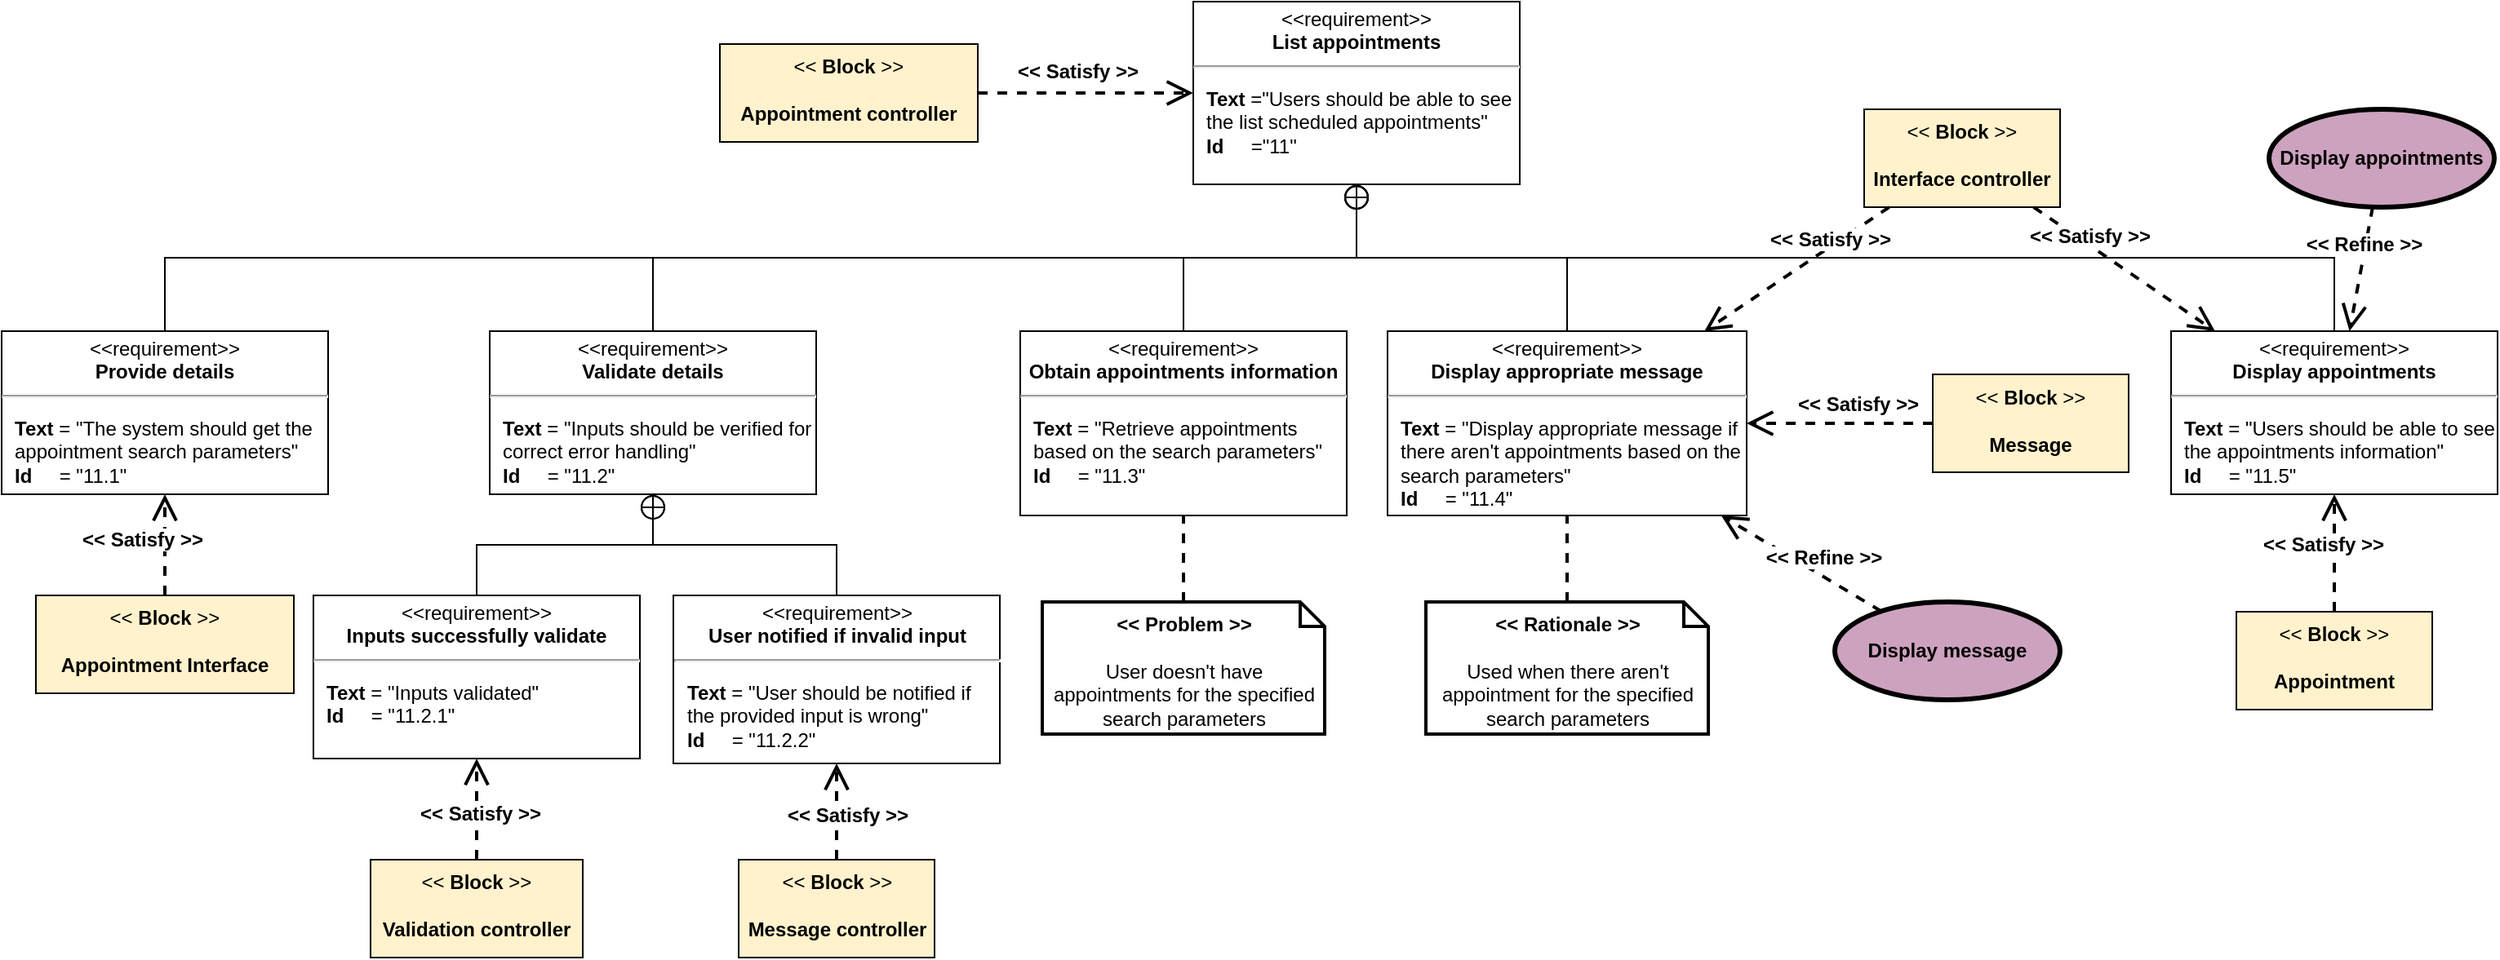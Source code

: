<mxfile version="24.4.10" type="github">
  <diagram name="Page-1" id="T_TUrl57_qO42ONMsJEx">
    <mxGraphModel dx="1176" dy="249" grid="0" gridSize="10" guides="1" tooltips="1" connect="1" arrows="1" fold="1" page="0" pageScale="1" pageWidth="827" pageHeight="1169" math="0" shadow="0">
      <root>
        <mxCell id="0" />
        <mxCell id="1" parent="0" />
        <mxCell id="k6tlBCFo0J_A2OAQhTOj-1" value="&lt;p style=&quot;margin:0px;margin-top:4px;text-align:center;&quot;&gt;&amp;lt;&amp;lt;requirement&amp;gt;&amp;gt;&lt;br&gt;&lt;b&gt;List appointments&lt;/b&gt;&lt;/p&gt;&lt;hr&gt;&lt;p&gt;&lt;/p&gt;&lt;p style=&quot;margin:0px;margin-left:8px;text-align:left;&quot;&gt;&lt;b&gt;Text&amp;nbsp;&lt;/b&gt;=&quot;Users should be able to see the list scheduled appointments&quot;&lt;br&gt;&lt;b&gt;Id&amp;nbsp; &amp;nbsp; &amp;nbsp;&lt;/b&gt;=&quot;11&quot;&lt;/p&gt;" style="shape=rect;overflow=fill;html=1;whiteSpace=wrap;align=center;" parent="1" vertex="1">
          <mxGeometry x="755" y="666" width="200" height="112" as="geometry" />
        </mxCell>
        <mxCell id="k6tlBCFo0J_A2OAQhTOj-3" value="" style="endArrow=circlePlus;html=1;rounded=0;strokeWidth=1;endFill=0;entryX=0.5;entryY=1;entryDx=0;entryDy=0;exitX=0.5;exitY=0;exitDx=0;exitDy=0;edgeStyle=orthogonalEdgeStyle;" parent="1" source="k6tlBCFo0J_A2OAQhTOj-5" target="k6tlBCFo0J_A2OAQhTOj-1" edge="1">
          <mxGeometry width="50" height="50" relative="1" as="geometry">
            <mxPoint x="505" y="868" as="sourcePoint" />
            <mxPoint x="704.375" y="805" as="targetPoint" />
          </mxGeometry>
        </mxCell>
        <mxCell id="k6tlBCFo0J_A2OAQhTOj-4" value="" style="endArrow=circlePlus;html=1;rounded=0;strokeWidth=1;endFill=0;entryX=0.5;entryY=1;entryDx=0;entryDy=0;exitX=0.5;exitY=0;exitDx=0;exitDy=0;edgeStyle=orthogonalEdgeStyle;" parent="1" source="k6tlBCFo0J_A2OAQhTOj-7" target="k6tlBCFo0J_A2OAQhTOj-1" edge="1">
          <mxGeometry width="50" height="50" relative="1" as="geometry">
            <mxPoint x="1526" y="868" as="sourcePoint" />
            <mxPoint x="711" y="781" as="targetPoint" />
          </mxGeometry>
        </mxCell>
        <mxCell id="k6tlBCFo0J_A2OAQhTOj-5" value="&lt;p style=&quot;margin:0px;margin-top:4px;text-align:center;&quot;&gt;&amp;lt;&amp;lt;requirement&amp;gt;&amp;gt;&lt;br&gt;&lt;b&gt;Validate details&lt;/b&gt;&lt;/p&gt;&lt;hr&gt;&lt;p&gt;&lt;/p&gt;&lt;p style=&quot;margin:0px;margin-left:8px;text-align:left;&quot;&gt;&lt;b&gt;Text&amp;nbsp;&lt;/b&gt;= &quot;Inputs should be verified for correct error handling&quot;&lt;br&gt;&lt;b&gt;Id&amp;nbsp; &amp;nbsp; &amp;nbsp;&lt;/b&gt;= &quot;11.2&quot;&lt;/p&gt;" style="shape=rect;overflow=fill;html=1;whiteSpace=wrap;align=center;" parent="1" vertex="1">
          <mxGeometry x="324" y="868" width="200" height="100" as="geometry" />
        </mxCell>
        <mxCell id="k6tlBCFo0J_A2OAQhTOj-7" value="&lt;p style=&quot;margin:0px;margin-top:4px;text-align:center;&quot;&gt;&amp;lt;&amp;lt;requirement&amp;gt;&amp;gt;&lt;br&gt;&lt;b&gt;Display appointments&lt;/b&gt;&lt;/p&gt;&lt;hr&gt;&lt;p&gt;&lt;/p&gt;&lt;p style=&quot;margin:0px;margin-left:8px;text-align:left;&quot;&gt;&lt;b&gt;Text&amp;nbsp;&lt;/b&gt;= &quot;Users should be able to see the appointments information&quot;&lt;br&gt;&lt;b&gt;Id&amp;nbsp; &amp;nbsp; &amp;nbsp;&lt;/b&gt;= &quot;11.5&quot;&lt;/p&gt;" style="shape=rect;overflow=fill;html=1;whiteSpace=wrap;align=center;" parent="1" vertex="1">
          <mxGeometry x="1354" y="868" width="200" height="100" as="geometry" />
        </mxCell>
        <mxCell id="k6tlBCFo0J_A2OAQhTOj-8" value="Display message" style="shape=ellipse;html=1;strokeWidth=3;fontStyle=1;whiteSpace=wrap;align=center;perimeter=ellipsePerimeter;fillColor=#CDA2BE;" parent="1" vertex="1">
          <mxGeometry x="1148" y="1034" width="138" height="60" as="geometry" />
        </mxCell>
        <mxCell id="k6tlBCFo0J_A2OAQhTOj-9" value="&lt;font style=&quot;font-size: 12px;&quot;&gt;&lt;b&gt;&amp;lt;&amp;lt; Refine &amp;gt;&amp;gt;&lt;/b&gt;&lt;/font&gt;" style="edgeStyle=none;html=1;endArrow=open;endSize=12;dashed=1;verticalAlign=bottom;rounded=0;strokeWidth=2;" parent="1" source="k6tlBCFo0J_A2OAQhTOj-8" target="k6tlBCFo0J_A2OAQhTOj-30" edge="1">
          <mxGeometry x="-0.266" y="-2" width="160" relative="1" as="geometry">
            <mxPoint x="1169" y="1056" as="sourcePoint" />
            <mxPoint x="1242" y="968" as="targetPoint" />
            <mxPoint as="offset" />
          </mxGeometry>
        </mxCell>
        <mxCell id="k6tlBCFo0J_A2OAQhTOj-10" value="&lt;p style=&quot;margin:0px;margin-top:4px;text-align:center;&quot;&gt;&amp;lt;&amp;lt;requirement&amp;gt;&amp;gt;&lt;br&gt;&lt;b&gt;Provide details&lt;/b&gt;&lt;/p&gt;&lt;hr&gt;&lt;p&gt;&lt;/p&gt;&lt;p style=&quot;margin:0px;margin-left:8px;text-align:left;&quot;&gt;&lt;b&gt;Text&amp;nbsp;&lt;/b&gt;= &quot;The system should get the appointment search parameters&quot;&lt;br&gt;&lt;b&gt;Id&amp;nbsp; &amp;nbsp; &amp;nbsp;&lt;/b&gt;= &quot;11.1&quot;&lt;/p&gt;" style="shape=rect;overflow=fill;html=1;whiteSpace=wrap;align=center;" parent="1" vertex="1">
          <mxGeometry x="25" y="868" width="200" height="100" as="geometry" />
        </mxCell>
        <mxCell id="k6tlBCFo0J_A2OAQhTOj-11" value="" style="endArrow=circlePlus;html=1;rounded=0;strokeWidth=1;endFill=0;entryX=0.5;entryY=1;entryDx=0;entryDy=0;exitX=0.5;exitY=0;exitDx=0;exitDy=0;edgeStyle=orthogonalEdgeStyle;" parent="1" source="k6tlBCFo0J_A2OAQhTOj-10" target="k6tlBCFo0J_A2OAQhTOj-1" edge="1">
          <mxGeometry width="50" height="50" relative="1" as="geometry">
            <mxPoint x="525" y="878" as="sourcePoint" />
            <mxPoint x="1234" y="781" as="targetPoint" />
          </mxGeometry>
        </mxCell>
        <mxCell id="k6tlBCFo0J_A2OAQhTOj-12" value="&amp;lt;&amp;lt; &lt;b&gt;Block &lt;/b&gt;&amp;gt;&amp;gt;&lt;div&gt;&lt;br&gt;&lt;b&gt;Validation controller&lt;/b&gt;&lt;/div&gt;" style="shape=rect;html=1;whiteSpace=wrap;align=center;verticalAlign=top;fillColor=#FFF2CC;" parent="1" vertex="1">
          <mxGeometry x="251" y="1192" width="130" height="60" as="geometry" />
        </mxCell>
        <mxCell id="k6tlBCFo0J_A2OAQhTOj-13" value="&lt;font style=&quot;font-size: 12px;&quot;&gt;&lt;b&gt;&amp;lt;&amp;lt; Satisfy &amp;gt;&amp;gt;&lt;/b&gt;&lt;/font&gt;" style="edgeStyle=none;html=1;endArrow=open;endSize=12;dashed=1;verticalAlign=bottom;rounded=0;strokeWidth=2;" parent="1" source="k6tlBCFo0J_A2OAQhTOj-12" target="l1gCy3AUZsN4wNy_-pV3-4" edge="1">
          <mxGeometry x="-0.375" y="-2" width="160" relative="1" as="geometry">
            <mxPoint x="353" y="1095" as="sourcePoint" />
            <mxPoint x="270" y="1143" as="targetPoint" />
            <mxPoint as="offset" />
          </mxGeometry>
        </mxCell>
        <mxCell id="k6tlBCFo0J_A2OAQhTOj-16" value="&amp;lt;&amp;lt; &lt;b&gt;Block &lt;/b&gt;&amp;gt;&amp;gt;&lt;div&gt;&lt;br&gt;&lt;b&gt;Interface controller&lt;/b&gt;&lt;/div&gt;" style="shape=rect;html=1;whiteSpace=wrap;align=center;verticalAlign=top;fillColor=#FFF2CC;" parent="1" vertex="1">
          <mxGeometry x="1166" y="732" width="120" height="60" as="geometry" />
        </mxCell>
        <mxCell id="k6tlBCFo0J_A2OAQhTOj-17" value="&lt;font style=&quot;font-size: 12px;&quot;&gt;&lt;b&gt;&amp;lt;&amp;lt; Satisfy &amp;gt;&amp;gt;&lt;/b&gt;&lt;/font&gt;" style="edgeStyle=none;html=1;endArrow=open;endSize=12;dashed=1;verticalAlign=bottom;rounded=0;strokeWidth=2;" parent="1" source="k6tlBCFo0J_A2OAQhTOj-16" target="k6tlBCFo0J_A2OAQhTOj-7" edge="1">
          <mxGeometry x="-0.35" y="-3" width="160" relative="1" as="geometry">
            <mxPoint x="1555" y="1191" as="sourcePoint" />
            <mxPoint x="1599" y="1097" as="targetPoint" />
            <mxPoint as="offset" />
          </mxGeometry>
        </mxCell>
        <mxCell id="k6tlBCFo0J_A2OAQhTOj-18" style="rounded=0;orthogonalLoop=1;jettySize=auto;html=1;endArrow=none;endFill=0;dashed=1;strokeWidth=2;" parent="1" source="k6tlBCFo0J_A2OAQhTOj-23" target="k6tlBCFo0J_A2OAQhTOj-30" edge="1">
          <mxGeometry relative="1" as="geometry">
            <mxPoint x="1066" y="1188" as="sourcePoint" />
            <mxPoint x="770.212" y="970.0" as="targetPoint" />
          </mxGeometry>
        </mxCell>
        <mxCell id="k6tlBCFo0J_A2OAQhTOj-19" value="&lt;span style=&quot;background-color: initial;&quot;&gt;&lt;b&gt;&amp;lt;&amp;lt; Problem &amp;gt;&amp;gt;&lt;/b&gt;&lt;/span&gt;&lt;div&gt;&lt;div style=&quot;font-weight: bold; text-align: left;&quot;&gt;&lt;br&gt;&lt;/div&gt;&lt;div style=&quot;&quot;&gt;User doesn&#39;t have appointments for the specified search parameters&lt;/div&gt;&lt;/div&gt;" style="shape=note;size=15;align=center;spacingLeft=0;html=1;whiteSpace=wrap;verticalAlign=top;strokeWidth=2;" parent="1" vertex="1">
          <mxGeometry x="662.5" y="1034" width="173" height="81" as="geometry" />
        </mxCell>
        <mxCell id="k6tlBCFo0J_A2OAQhTOj-23" value="&lt;span style=&quot;background-color: initial;&quot;&gt;&lt;b&gt;&amp;lt;&amp;lt; Rationale &amp;gt;&amp;gt;&lt;/b&gt;&lt;/span&gt;&lt;div&gt;&lt;div style=&quot;font-weight: bold; text-align: left;&quot;&gt;&lt;br&gt;&lt;/div&gt;&lt;div style=&quot;&quot;&gt;Used when there aren&#39;t appointment for the specified search parameters&lt;/div&gt;&lt;/div&gt;" style="shape=note;size=15;align=center;spacingLeft=0;html=1;whiteSpace=wrap;verticalAlign=top;strokeWidth=2;" parent="1" vertex="1">
          <mxGeometry x="897.5" y="1034" width="173" height="81" as="geometry" />
        </mxCell>
        <mxCell id="k6tlBCFo0J_A2OAQhTOj-24" style="rounded=0;orthogonalLoop=1;jettySize=auto;html=1;endArrow=none;endFill=0;dashed=1;strokeWidth=2;" parent="1" source="k6tlBCFo0J_A2OAQhTOj-19" target="k6tlBCFo0J_A2OAQhTOj-29" edge="1">
          <mxGeometry relative="1" as="geometry">
            <mxPoint x="981" y="1251" as="sourcePoint" />
            <mxPoint x="1075" y="968" as="targetPoint" />
          </mxGeometry>
        </mxCell>
        <mxCell id="k6tlBCFo0J_A2OAQhTOj-28" value="" style="endArrow=circlePlus;html=1;rounded=0;strokeWidth=1;endFill=0;entryX=0.5;entryY=1;entryDx=0;entryDy=0;exitX=0.5;exitY=0;exitDx=0;exitDy=0;edgeStyle=orthogonalEdgeStyle;" parent="1" source="k6tlBCFo0J_A2OAQhTOj-29" target="k6tlBCFo0J_A2OAQhTOj-1" edge="1">
          <mxGeometry width="50" height="50" relative="1" as="geometry">
            <mxPoint x="857.0" y="870.0" as="sourcePoint" />
            <mxPoint x="906" y="782" as="targetPoint" />
          </mxGeometry>
        </mxCell>
        <mxCell id="k6tlBCFo0J_A2OAQhTOj-29" value="&lt;p style=&quot;margin:0px;margin-top:4px;text-align:center;&quot;&gt;&amp;lt;&amp;lt;requirement&amp;gt;&amp;gt;&lt;br&gt;&lt;b&gt;Obtain appointments information&lt;/b&gt;&lt;/p&gt;&lt;hr&gt;&lt;p&gt;&lt;/p&gt;&lt;p style=&quot;margin:0px;margin-left:8px;text-align:left;&quot;&gt;&lt;b&gt;Text&amp;nbsp;&lt;/b&gt;= &quot;Retrieve appointments based on the search parameters&quot;&lt;br&gt;&lt;b&gt;Id&amp;nbsp; &amp;nbsp; &amp;nbsp;&lt;/b&gt;= &quot;11.3&quot;&lt;/p&gt;" style="shape=rect;overflow=fill;html=1;whiteSpace=wrap;align=center;" parent="1" vertex="1">
          <mxGeometry x="649" y="868" width="200" height="113" as="geometry" />
        </mxCell>
        <mxCell id="k6tlBCFo0J_A2OAQhTOj-30" value="&lt;p style=&quot;margin:0px;margin-top:4px;text-align:center;&quot;&gt;&amp;lt;&amp;lt;requirement&amp;gt;&amp;gt;&lt;br&gt;&lt;b&gt;Display appropriate message&lt;/b&gt;&lt;/p&gt;&lt;hr&gt;&lt;p&gt;&lt;/p&gt;&lt;p style=&quot;margin:0px;margin-left:8px;text-align:left;&quot;&gt;&lt;b&gt;Text&amp;nbsp;&lt;/b&gt;= &quot;Display appropriate message if there aren&#39;t appointments based on the search parameters&quot;&lt;br&gt;&lt;b&gt;Id&amp;nbsp; &amp;nbsp; &amp;nbsp;&lt;/b&gt;= &quot;11.4&quot;&lt;/p&gt;" style="shape=rect;overflow=fill;html=1;whiteSpace=wrap;align=center;" parent="1" vertex="1">
          <mxGeometry x="874" y="868" width="220" height="113" as="geometry" />
        </mxCell>
        <mxCell id="k6tlBCFo0J_A2OAQhTOj-32" value="" style="endArrow=circlePlus;html=1;rounded=0;strokeWidth=1;endFill=0;entryX=0.5;entryY=1;entryDx=0;entryDy=0;exitX=0.5;exitY=0;exitDx=0;exitDy=0;edgeStyle=orthogonalEdgeStyle;" parent="1" source="k6tlBCFo0J_A2OAQhTOj-30" target="k6tlBCFo0J_A2OAQhTOj-1" edge="1">
          <mxGeometry width="50" height="50" relative="1" as="geometry">
            <mxPoint x="865" y="878" as="sourcePoint" />
            <mxPoint x="906" y="782" as="targetPoint" />
          </mxGeometry>
        </mxCell>
        <mxCell id="k6tlBCFo0J_A2OAQhTOj-33" value="&amp;lt;&amp;lt; &lt;b&gt;Block &lt;/b&gt;&amp;gt;&amp;gt;&lt;div&gt;&lt;br&gt;&lt;b&gt;Appointment&lt;/b&gt;&lt;/div&gt;" style="shape=rect;html=1;whiteSpace=wrap;align=center;verticalAlign=top;fillColor=#FFF2CC;" parent="1" vertex="1">
          <mxGeometry x="1394" y="1040" width="120" height="60" as="geometry" />
        </mxCell>
        <mxCell id="k6tlBCFo0J_A2OAQhTOj-34" value="&lt;font style=&quot;font-size: 12px;&quot;&gt;&lt;b&gt;&amp;lt;&amp;lt; Satisfy &amp;gt;&amp;gt;&lt;/b&gt;&lt;/font&gt;" style="edgeStyle=none;html=1;endArrow=open;endSize=12;dashed=1;verticalAlign=bottom;rounded=0;strokeWidth=2;" parent="1" source="k6tlBCFo0J_A2OAQhTOj-33" target="k6tlBCFo0J_A2OAQhTOj-7" edge="1">
          <mxGeometry x="-0.105" y="7" width="160" relative="1" as="geometry">
            <mxPoint x="1661" y="1381" as="sourcePoint" />
            <mxPoint x="1520" y="1093.544" as="targetPoint" />
            <mxPoint as="offset" />
          </mxGeometry>
        </mxCell>
        <mxCell id="k6tlBCFo0J_A2OAQhTOj-35" value="&lt;font style=&quot;font-size: 12px;&quot;&gt;&lt;b&gt;&amp;lt;&amp;lt; Satisfy &amp;gt;&amp;gt;&lt;/b&gt;&lt;/font&gt;" style="edgeStyle=none;html=1;endArrow=open;endSize=12;dashed=1;verticalAlign=bottom;rounded=0;strokeWidth=2;" parent="1" source="k6tlBCFo0J_A2OAQhTOj-16" target="k6tlBCFo0J_A2OAQhTOj-30" edge="1">
          <mxGeometry x="-0.321" y="4" width="160" relative="1" as="geometry">
            <mxPoint x="1334" y="795" as="sourcePoint" />
            <mxPoint x="1489" y="886" as="targetPoint" />
            <mxPoint as="offset" />
          </mxGeometry>
        </mxCell>
        <mxCell id="iZoHA22_Y5u8gmJo2MV3-2" value="Display appointments" style="shape=ellipse;html=1;strokeWidth=3;fontStyle=1;whiteSpace=wrap;align=center;perimeter=ellipsePerimeter;fillColor=#CDA2BE;" parent="1" vertex="1">
          <mxGeometry x="1414.0" y="732" width="138" height="60" as="geometry" />
        </mxCell>
        <mxCell id="iZoHA22_Y5u8gmJo2MV3-3" value="&lt;font style=&quot;font-size: 12px;&quot;&gt;&lt;b&gt;&amp;lt;&amp;lt; Refine &amp;gt;&amp;gt;&lt;/b&gt;&lt;/font&gt;" style="edgeStyle=none;html=1;endArrow=open;endSize=12;dashed=1;verticalAlign=bottom;rounded=0;strokeWidth=2;" parent="1" source="iZoHA22_Y5u8gmJo2MV3-2" target="k6tlBCFo0J_A2OAQhTOj-7" edge="1">
          <mxGeometry x="-0.161" width="160" relative="1" as="geometry">
            <mxPoint x="1702.43" y="1020" as="sourcePoint" />
            <mxPoint x="1742.43" y="945" as="targetPoint" />
            <mxPoint as="offset" />
          </mxGeometry>
        </mxCell>
        <mxCell id="l1gCy3AUZsN4wNy_-pV3-3" value="" style="endArrow=circlePlus;html=1;rounded=0;strokeWidth=1;endFill=0;entryX=0.5;entryY=1;entryDx=0;entryDy=0;exitX=0.5;exitY=0;exitDx=0;exitDy=0;edgeStyle=orthogonalEdgeStyle;" parent="1" source="l1gCy3AUZsN4wNy_-pV3-4" target="k6tlBCFo0J_A2OAQhTOj-5" edge="1">
          <mxGeometry width="50" height="50" relative="1" as="geometry">
            <mxPoint x="202" y="1245" as="sourcePoint" />
            <mxPoint x="920" y="1155" as="targetPoint" />
          </mxGeometry>
        </mxCell>
        <mxCell id="l1gCy3AUZsN4wNy_-pV3-4" value="&lt;p style=&quot;margin:0px;margin-top:4px;text-align:center;&quot;&gt;&amp;lt;&amp;lt;requirement&amp;gt;&amp;gt;&lt;br&gt;&lt;b&gt;Inputs successfully validate&lt;/b&gt;&lt;/p&gt;&lt;hr&gt;&lt;p&gt;&lt;/p&gt;&lt;p style=&quot;margin:0px;margin-left:8px;text-align:left;&quot;&gt;&lt;b&gt;Text&amp;nbsp;&lt;/b&gt;= &quot;Inputs validated&quot;&lt;br&gt;&lt;b&gt;Id&amp;nbsp; &amp;nbsp; &amp;nbsp;&lt;/b&gt;= &quot;11.2.1&quot;&lt;/p&gt;" style="shape=rect;overflow=fill;html=1;whiteSpace=wrap;align=center;" parent="1" vertex="1">
          <mxGeometry x="216" y="1030" width="200" height="100" as="geometry" />
        </mxCell>
        <mxCell id="l1gCy3AUZsN4wNy_-pV3-6" value="" style="endArrow=circlePlus;html=1;rounded=0;strokeWidth=1;endFill=0;entryX=0.5;entryY=1;entryDx=0;entryDy=0;exitX=0.5;exitY=0;exitDx=0;exitDy=0;edgeStyle=orthogonalEdgeStyle;" parent="1" source="l1gCy3AUZsN4wNy_-pV3-9" target="k6tlBCFo0J_A2OAQhTOj-5" edge="1">
          <mxGeometry width="50" height="50" relative="1" as="geometry">
            <mxPoint x="534.5" y="1126" as="sourcePoint" />
            <mxPoint x="434" y="978" as="targetPoint" />
          </mxGeometry>
        </mxCell>
        <mxCell id="l1gCy3AUZsN4wNy_-pV3-7" value="&amp;lt;&amp;lt; &lt;b&gt;Block &lt;/b&gt;&amp;gt;&amp;gt;&lt;div&gt;&lt;br&gt;&lt;b&gt;Message controller&lt;/b&gt;&lt;/div&gt;" style="shape=rect;html=1;whiteSpace=wrap;align=center;verticalAlign=top;fillColor=#FFF2CC;" parent="1" vertex="1">
          <mxGeometry x="476.5" y="1192" width="120" height="60" as="geometry" />
        </mxCell>
        <mxCell id="l1gCy3AUZsN4wNy_-pV3-8" value="&lt;font style=&quot;font-size: 12px;&quot;&gt;&lt;b&gt;&amp;lt;&amp;lt; Satisfy &amp;gt;&amp;gt;&lt;/b&gt;&lt;/font&gt;" style="edgeStyle=none;html=1;endArrow=open;endSize=12;dashed=1;verticalAlign=bottom;rounded=0;strokeWidth=2;" parent="1" source="l1gCy3AUZsN4wNy_-pV3-7" target="l1gCy3AUZsN4wNy_-pV3-9" edge="1">
          <mxGeometry x="-0.382" y="-6" width="160" relative="1" as="geometry">
            <mxPoint x="345.5" y="1225" as="sourcePoint" />
            <mxPoint x="558.5" y="1144" as="targetPoint" />
            <mxPoint as="offset" />
          </mxGeometry>
        </mxCell>
        <mxCell id="l1gCy3AUZsN4wNy_-pV3-9" value="&lt;p style=&quot;margin:0px;margin-top:4px;text-align:center;&quot;&gt;&amp;lt;&amp;lt;requirement&amp;gt;&amp;gt;&lt;br&gt;&lt;b&gt;User notified if invalid input&lt;/b&gt;&lt;/p&gt;&lt;hr&gt;&lt;p&gt;&lt;/p&gt;&lt;p style=&quot;margin:0px;margin-left:8px;text-align:left;&quot;&gt;&lt;b&gt;Text&amp;nbsp;&lt;/b&gt;= &quot;User should be notified if the provided input is wrong&quot;&lt;br&gt;&lt;b&gt;Id&amp;nbsp; &amp;nbsp; &amp;nbsp;&lt;/b&gt;= &quot;11.2.2&quot;&lt;/p&gt;" style="shape=rect;overflow=fill;html=1;whiteSpace=wrap;align=center;" parent="1" vertex="1">
          <mxGeometry x="436.5" y="1030" width="200" height="103" as="geometry" />
        </mxCell>
        <mxCell id="l1gCy3AUZsN4wNy_-pV3-10" value="&amp;lt;&amp;lt; &lt;b&gt;Block &lt;/b&gt;&amp;gt;&amp;gt;&lt;div&gt;&lt;br&gt;&lt;b&gt;Message&lt;/b&gt;&lt;/div&gt;" style="shape=rect;html=1;whiteSpace=wrap;align=center;verticalAlign=top;fillColor=#FFF2CC;" parent="1" vertex="1">
          <mxGeometry x="1208" y="894.5" width="120" height="60" as="geometry" />
        </mxCell>
        <mxCell id="l1gCy3AUZsN4wNy_-pV3-11" value="&lt;font style=&quot;font-size: 12px;&quot;&gt;&lt;b&gt;&amp;lt;&amp;lt; Satisfy &amp;gt;&amp;gt;&lt;/b&gt;&lt;/font&gt;" style="edgeStyle=none;html=1;endArrow=open;endSize=12;dashed=1;verticalAlign=bottom;rounded=0;strokeWidth=2;" parent="1" source="l1gCy3AUZsN4wNy_-pV3-10" target="k6tlBCFo0J_A2OAQhTOj-30" edge="1">
          <mxGeometry x="-0.187" y="-3" width="160" relative="1" as="geometry">
            <mxPoint x="1290" y="797" as="sourcePoint" />
            <mxPoint x="1190" y="878" as="targetPoint" />
            <mxPoint as="offset" />
          </mxGeometry>
        </mxCell>
        <mxCell id="BvKAI0yoMZFFrDzCrGLH-1" value="&amp;lt;&amp;lt; &lt;b&gt;Block &lt;/b&gt;&amp;gt;&amp;gt;&lt;div&gt;&lt;br&gt;&lt;b&gt;Appointment controller&lt;/b&gt;&lt;/div&gt;" style="shape=rect;html=1;whiteSpace=wrap;align=center;verticalAlign=top;fillColor=#FFF2CC;" parent="1" vertex="1">
          <mxGeometry x="465" y="692" width="158" height="60" as="geometry" />
        </mxCell>
        <mxCell id="BvKAI0yoMZFFrDzCrGLH-2" value="&lt;font style=&quot;font-size: 12px;&quot;&gt;&lt;b&gt;&amp;lt;&amp;lt; Satisfy &amp;gt;&amp;gt;&lt;/b&gt;&lt;/font&gt;" style="edgeStyle=none;html=1;endArrow=open;endSize=12;dashed=1;verticalAlign=bottom;rounded=0;strokeWidth=2;" parent="1" source="BvKAI0yoMZFFrDzCrGLH-1" target="k6tlBCFo0J_A2OAQhTOj-1" edge="1">
          <mxGeometry x="-0.076" y="4" width="160" relative="1" as="geometry">
            <mxPoint x="330" y="574" as="sourcePoint" />
            <mxPoint x="293" y="609" as="targetPoint" />
            <mxPoint as="offset" />
          </mxGeometry>
        </mxCell>
        <mxCell id="BvKAI0yoMZFFrDzCrGLH-3" value="&amp;lt;&amp;lt; &lt;b&gt;Block &lt;/b&gt;&amp;gt;&amp;gt;&lt;div&gt;&lt;br&gt;&lt;b&gt;Appointment Interface&lt;/b&gt;&lt;/div&gt;" style="shape=rect;html=1;whiteSpace=wrap;align=center;verticalAlign=top;fillColor=#FFF2CC;" parent="1" vertex="1">
          <mxGeometry x="46" y="1030" width="158" height="60" as="geometry" />
        </mxCell>
        <mxCell id="BvKAI0yoMZFFrDzCrGLH-4" value="&lt;font style=&quot;font-size: 12px;&quot;&gt;&lt;b&gt;&amp;lt;&amp;lt; Satisfy &amp;gt;&amp;gt;&lt;/b&gt;&lt;/font&gt;" style="edgeStyle=none;html=1;endArrow=open;endSize=12;dashed=1;verticalAlign=bottom;rounded=0;strokeWidth=2;" parent="1" source="BvKAI0yoMZFFrDzCrGLH-3" target="k6tlBCFo0J_A2OAQhTOj-10" edge="1">
          <mxGeometry x="-0.187" y="14" width="160" relative="1" as="geometry">
            <mxPoint x="-281" y="916" as="sourcePoint" />
            <mxPoint x="68" y="964" as="targetPoint" />
            <mxPoint as="offset" />
          </mxGeometry>
        </mxCell>
      </root>
    </mxGraphModel>
  </diagram>
</mxfile>
